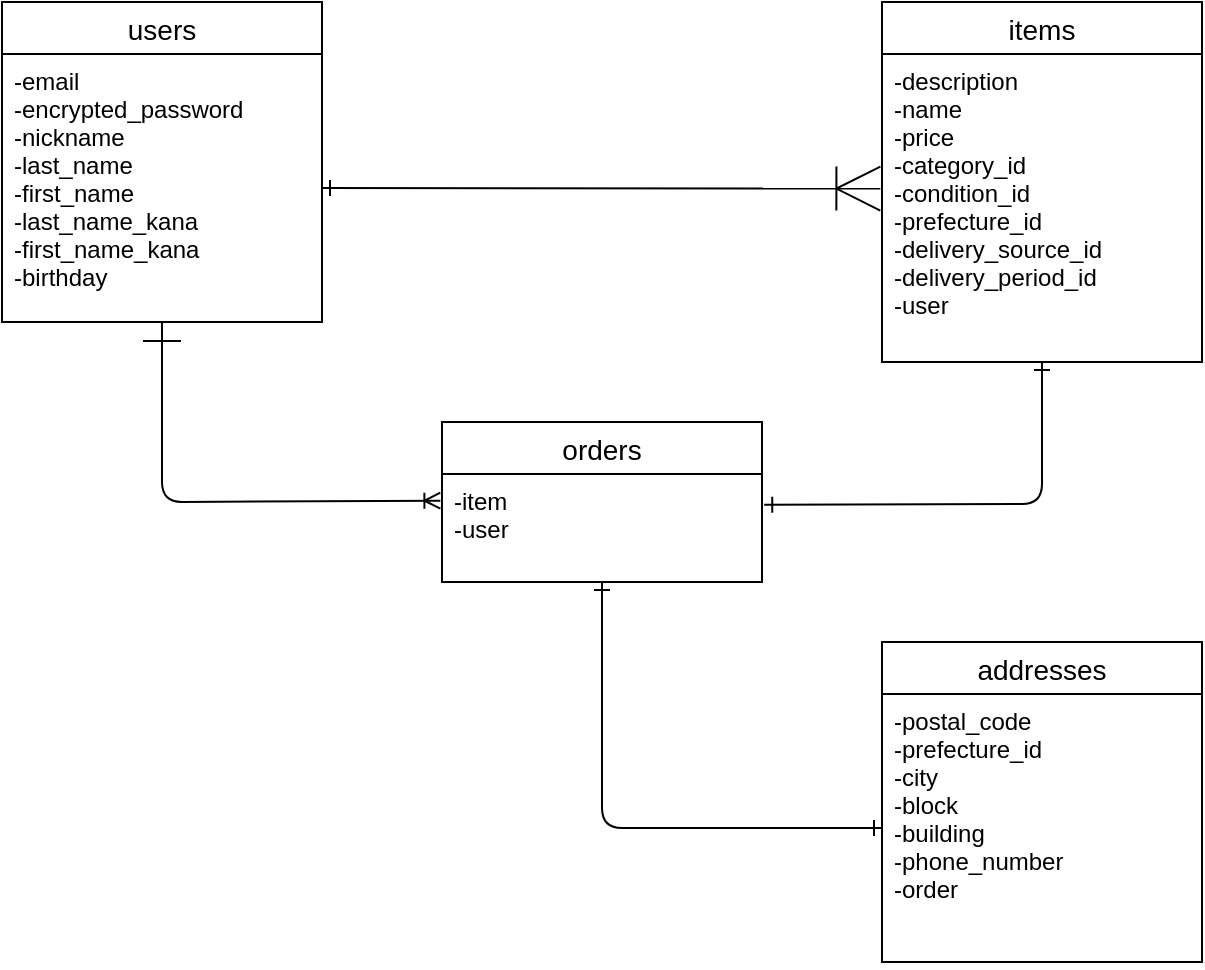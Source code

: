 <mxfile>
    <diagram id="2wrDs6pzG6ccbKl_XjVL" name="ページ1">
        <mxGraphModel dx="1321" dy="626" grid="1" gridSize="10" guides="1" tooltips="1" connect="1" arrows="1" fold="1" page="1" pageScale="1" pageWidth="827" pageHeight="1169" math="0" shadow="0">
            <root>
                <mxCell id="0"/>
                <mxCell id="1" parent="0"/>
                <mxCell id="2" value="users" style="swimlane;fontStyle=0;childLayout=stackLayout;horizontal=1;startSize=26;horizontalStack=0;resizeParent=1;resizeParentMax=0;resizeLast=0;collapsible=1;marginBottom=0;align=center;fontSize=14;" parent="1" vertex="1">
                    <mxGeometry x="120" y="80" width="160" height="160" as="geometry"/>
                </mxCell>
                <mxCell id="6" value="addresses" style="swimlane;fontStyle=0;childLayout=stackLayout;horizontal=1;startSize=26;horizontalStack=0;resizeParent=1;resizeParentMax=0;resizeLast=0;collapsible=1;marginBottom=0;align=center;fontSize=14;" parent="1" vertex="1">
                    <mxGeometry x="560" y="400" width="160" height="160" as="geometry"/>
                </mxCell>
                <mxCell id="7" value="-postal_code&#10;-prefecture_id&#10;-city&#10;-block&#10;-building&#10;-phone_number&#10;-order&#10;&#10;" style="text;strokeColor=none;fillColor=none;spacingLeft=4;spacingRight=4;overflow=hidden;rotatable=0;points=[[0,0.5],[1,0.5]];portConstraint=eastwest;fontSize=12;" parent="6" vertex="1">
                    <mxGeometry y="26" width="160" height="134" as="geometry"/>
                </mxCell>
                <mxCell id="10" value="items" style="swimlane;fontStyle=0;childLayout=stackLayout;horizontal=1;startSize=26;horizontalStack=0;resizeParent=1;resizeParentMax=0;resizeLast=0;collapsible=1;marginBottom=0;align=center;fontSize=14;" parent="1" vertex="1">
                    <mxGeometry x="560" y="80" width="160" height="180" as="geometry"/>
                </mxCell>
                <mxCell id="11" value="-description&#10;-name&#10;-price&#10;-category_id&#10;-condition_id&#10;-prefecture_id&#10;-delivery_source_id&#10;-delivery_period_id&#10;-user&#10;" style="text;strokeColor=none;fillColor=none;spacingLeft=4;spacingRight=4;overflow=hidden;rotatable=0;points=[[0,0.5],[1,0.5]];portConstraint=eastwest;fontSize=12;" parent="10" vertex="1">
                    <mxGeometry y="26" width="160" height="154" as="geometry"/>
                </mxCell>
                <mxCell id="21" value="orders" style="swimlane;fontStyle=0;childLayout=stackLayout;horizontal=1;startSize=26;horizontalStack=0;resizeParent=1;resizeParentMax=0;resizeLast=0;collapsible=1;marginBottom=0;align=center;fontSize=14;" parent="1" vertex="1">
                    <mxGeometry x="340" y="290" width="160" height="80" as="geometry"/>
                </mxCell>
                <mxCell id="22" value="-item&#10;-user&#10;&#10;" style="text;strokeColor=none;fillColor=none;spacingLeft=4;spacingRight=4;overflow=hidden;rotatable=0;points=[[0,0.5],[1,0.5]];portConstraint=eastwest;fontSize=12;" parent="21" vertex="1">
                    <mxGeometry y="26" width="160" height="54" as="geometry"/>
                </mxCell>
                <mxCell id="45" style="edgeStyle=none;html=1;exitX=1;exitY=0.5;exitDx=0;exitDy=0;entryX=-0.005;entryY=0.437;entryDx=0;entryDy=0;entryPerimeter=0;fontColor=#FF3333;startArrow=ERone;startFill=0;endArrow=ERoneToMany;endFill=0;endSize=20;" parent="1" source="3" target="11" edge="1">
                    <mxGeometry relative="1" as="geometry"/>
                </mxCell>
                <mxCell id="3" value="-email&#10;-encrypted_password&#10;-nickname&#10;-last_name&#10;-first_name&#10;-last_name_kana&#10;-first_name_kana&#10;-birthday&#10;" style="text;strokeColor=none;fillColor=none;spacingLeft=4;spacingRight=4;overflow=hidden;rotatable=0;points=[[0,0.5],[1,0.5]];portConstraint=eastwest;fontSize=12;" parent="1" vertex="1">
                    <mxGeometry x="120" y="106" width="160" height="134" as="geometry"/>
                </mxCell>
                <mxCell id="46" style="edgeStyle=none;html=1;fontColor=#FF3333;startArrow=ERoneToMany;startFill=0;endArrow=ERone;endFill=0;exitX=-0.005;exitY=0.247;exitDx=0;exitDy=0;exitPerimeter=0;endSize=17;" parent="1" source="22" edge="1">
                    <mxGeometry relative="1" as="geometry">
                        <mxPoint x="320" y="373" as="sourcePoint"/>
                        <mxPoint x="200" y="240" as="targetPoint"/>
                        <Array as="points">
                            <mxPoint x="200" y="330"/>
                        </Array>
                    </mxGeometry>
                </mxCell>
                <mxCell id="47" style="edgeStyle=none;html=1;exitX=1.007;exitY=0.284;exitDx=0;exitDy=0;fontColor=#FF3333;startArrow=ERone;startFill=0;endArrow=ERone;endFill=0;exitPerimeter=0;" parent="1" source="22" edge="1">
                    <mxGeometry relative="1" as="geometry">
                        <mxPoint x="640" y="260" as="targetPoint"/>
                        <Array as="points">
                            <mxPoint x="640" y="331"/>
                        </Array>
                    </mxGeometry>
                </mxCell>
                <mxCell id="48" style="edgeStyle=none;html=1;exitX=0;exitY=0.5;exitDx=0;exitDy=0;entryX=0.5;entryY=1;entryDx=0;entryDy=0;entryPerimeter=0;fontColor=#FF3333;startArrow=ERone;startFill=0;endArrow=ERone;endFill=0;" parent="1" source="7" target="22" edge="1">
                    <mxGeometry relative="1" as="geometry">
                        <Array as="points">
                            <mxPoint x="420" y="493"/>
                        </Array>
                    </mxGeometry>
                </mxCell>
            </root>
        </mxGraphModel>
    </diagram>
</mxfile>